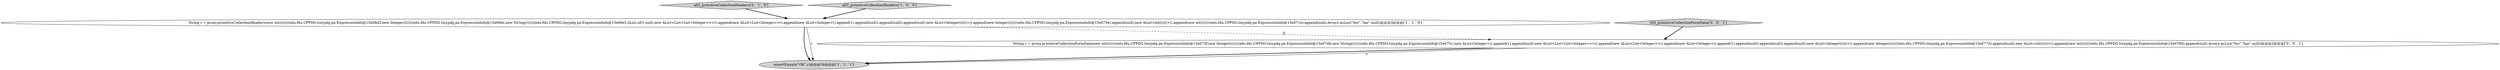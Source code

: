 digraph {
5 [style = filled, label = "String r = proxy.primitiveCollectionFormData(new int((((((((edu.fdu.CPPDG.tinypdg.pe.ExpressionInfo@15e073f,new Integer((((((((edu.fdu.CPPDG.tinypdg.pe.ExpressionInfo@15e0748,new String((((((((edu.fdu.CPPDG.tinypdg.pe.ExpressionInfo@15e0751,new AList<Integer>().append(1).append(null),new AList<List<List<Integer>>>().append(new AList<List<Integer>>().append(new AList<Integer>().append(1).append(null)).append(null)).append(null),new AList<Integer((((((>().append(new Integer((((((((edu.fdu.CPPDG.tinypdg.pe.ExpressionInfo@15e077d).append(null),new AList<int((((((>().append(new int((((((((edu.fdu.CPPDG.tinypdg.pe.ExpressionInfo@15e078d).append(null),Arrays.asList(\"foo\",\"bar\",null))@@@3@@@['0', '0', '1']", fillcolor = white, shape = ellipse image = "AAA0AAABBB3BBB"];
3 [style = filled, label = "a02_primitiveCollectionHeaders['0', '1', '0']", fillcolor = lightgray, shape = diamond image = "AAA0AAABBB2BBB"];
2 [style = filled, label = "a02_primitiveCollectionHeaders['1', '0', '0']", fillcolor = lightgray, shape = diamond image = "AAA0AAABBB1BBB"];
1 [style = filled, label = "assertEquals(\"OK\",r)@@@34@@@['1', '1', '1']", fillcolor = lightgray, shape = ellipse image = "AAA0AAABBB1BBB"];
4 [style = filled, label = "c02_primitiveCollectionFormData['0', '0', '1']", fillcolor = lightgray, shape = diamond image = "AAA0AAABBB3BBB"];
0 [style = filled, label = "String r = proxy.primitiveCollectionHeaders(new int((((((((edu.fdu.CPPDG.tinypdg.pe.ExpressionInfo@15e06d3,new Integer((((((((edu.fdu.CPPDG.tinypdg.pe.ExpressionInfo@15e06dc,new String((((((((edu.fdu.CPPDG.tinypdg.pe.ExpressionInfo@15e06e5,AList.of(1,null),new AList<List<List<Integer>>>().append(new AList<List<Integer>>().append(new AList<Integer>().append(1).append(null)).append(null)).append(null),new AList<Integer((((((>().append(new Integer((((((((edu.fdu.CPPDG.tinypdg.pe.ExpressionInfo@15e070e).append(null),new AList<int((((((>().append(new int((((((((edu.fdu.CPPDG.tinypdg.pe.ExpressionInfo@15e071e).append(null),Arrays.asList(\"foo\",\"bar\",null))@@@3@@@['1', '1', '0']", fillcolor = white, shape = ellipse image = "AAA0AAABBB1BBB"];
4->5 [style = bold, label=""];
2->0 [style = bold, label=""];
3->0 [style = bold, label=""];
0->1 [style = bold, label=""];
0->5 [style = dashed, label="0"];
5->1 [style = bold, label=""];
0->1 [style = solid, label="r"];
5->1 [style = solid, label="r"];
}
